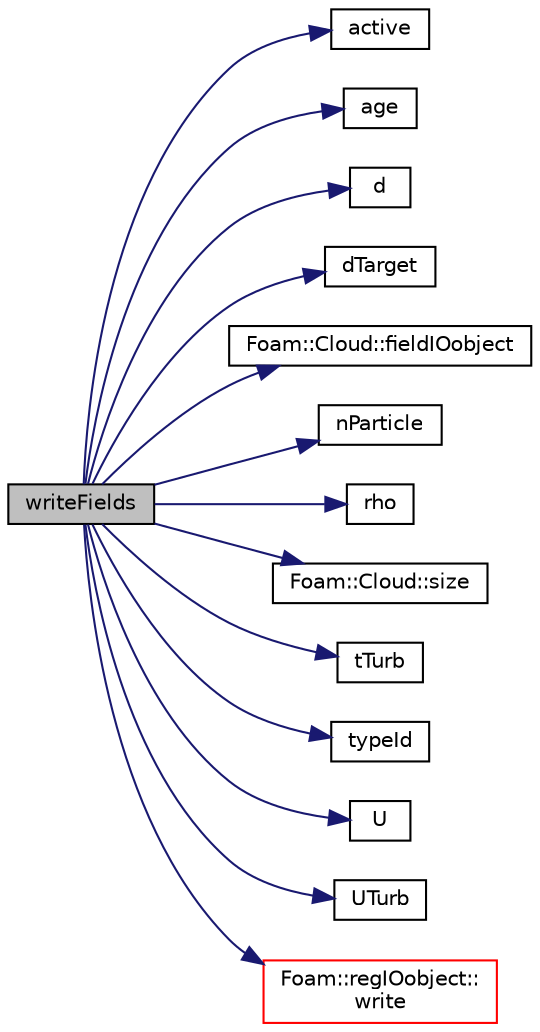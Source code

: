 digraph "writeFields"
{
  bgcolor="transparent";
  edge [fontname="Helvetica",fontsize="10",labelfontname="Helvetica",labelfontsize="10"];
  node [fontname="Helvetica",fontsize="10",shape=record];
  rankdir="LR";
  Node1 [label="writeFields",height=0.2,width=0.4,color="black", fillcolor="grey75", style="filled", fontcolor="black"];
  Node1 -> Node2 [color="midnightblue",fontsize="10",style="solid",fontname="Helvetica"];
  Node2 [label="active",height=0.2,width=0.4,color="black",URL="$a01233.html#a6fd1dc792a0b98e6530a7383d4ef3074",tooltip="Return const access to active flag. "];
  Node1 -> Node3 [color="midnightblue",fontsize="10",style="solid",fontname="Helvetica"];
  Node3 [label="age",height=0.2,width=0.4,color="black",URL="$a01233.html#a407f9acf262bd982fa286e54551f5913",tooltip="Return const access to the age. "];
  Node1 -> Node4 [color="midnightblue",fontsize="10",style="solid",fontname="Helvetica"];
  Node4 [label="d",height=0.2,width=0.4,color="black",URL="$a01233.html#a32cafc10ef1066f92a80e565110fce69",tooltip="Return const access to diameter. "];
  Node1 -> Node5 [color="midnightblue",fontsize="10",style="solid",fontname="Helvetica"];
  Node5 [label="dTarget",height=0.2,width=0.4,color="black",URL="$a01233.html#a72cefb2562566e148bd3c22e1cf3b712",tooltip="Return const access to target diameter. "];
  Node1 -> Node6 [color="midnightblue",fontsize="10",style="solid",fontname="Helvetica"];
  Node6 [label="Foam::Cloud::fieldIOobject",height=0.2,width=0.4,color="black",URL="$a00281.html#aeff14efb16617f98e54d9c0c0ac06a37",tooltip="Helper to construct IOobject for field and current time. "];
  Node1 -> Node7 [color="midnightblue",fontsize="10",style="solid",fontname="Helvetica"];
  Node7 [label="nParticle",height=0.2,width=0.4,color="black",URL="$a01233.html#a8795aa883866921f0185a00c4e985565",tooltip="Return const access to number of particles. "];
  Node1 -> Node8 [color="midnightblue",fontsize="10",style="solid",fontname="Helvetica"];
  Node8 [label="rho",height=0.2,width=0.4,color="black",URL="$a01233.html#a018c54daabae7530f0261ee245b36880",tooltip="Return const access to density. "];
  Node1 -> Node9 [color="midnightblue",fontsize="10",style="solid",fontname="Helvetica"];
  Node9 [label="Foam::Cloud::size",height=0.2,width=0.4,color="black",URL="$a00281.html#a65cea301e2d6033c43932d12d91c792f"];
  Node1 -> Node10 [color="midnightblue",fontsize="10",style="solid",fontname="Helvetica"];
  Node10 [label="tTurb",height=0.2,width=0.4,color="black",URL="$a01233.html#a6291835be83f0cb1a55b3b19e45f6645",tooltip="Return const access to time spent in turbulent eddy. "];
  Node1 -> Node11 [color="midnightblue",fontsize="10",style="solid",fontname="Helvetica"];
  Node11 [label="typeId",height=0.2,width=0.4,color="black",URL="$a01233.html#a55baadca0fb70f6adc55018b0e9c5235",tooltip="Return const access to type id. "];
  Node1 -> Node12 [color="midnightblue",fontsize="10",style="solid",fontname="Helvetica"];
  Node12 [label="U",height=0.2,width=0.4,color="black",URL="$a01233.html#a836d871041ff82c808364d73209840ae",tooltip="Return const access to velocity. "];
  Node1 -> Node13 [color="midnightblue",fontsize="10",style="solid",fontname="Helvetica"];
  Node13 [label="UTurb",height=0.2,width=0.4,color="black",URL="$a01233.html#a920c57859e60bd58f57afd1c4082db26",tooltip="Return const access to turbulent velocity fluctuation. "];
  Node1 -> Node14 [color="midnightblue",fontsize="10",style="solid",fontname="Helvetica"];
  Node14 [label="Foam::regIOobject::\lwrite",height=0.2,width=0.4,color="red",URL="$a02145.html#a6e5faa425b059eeb55cd904755791076",tooltip="Write using setting from DB. "];
}
